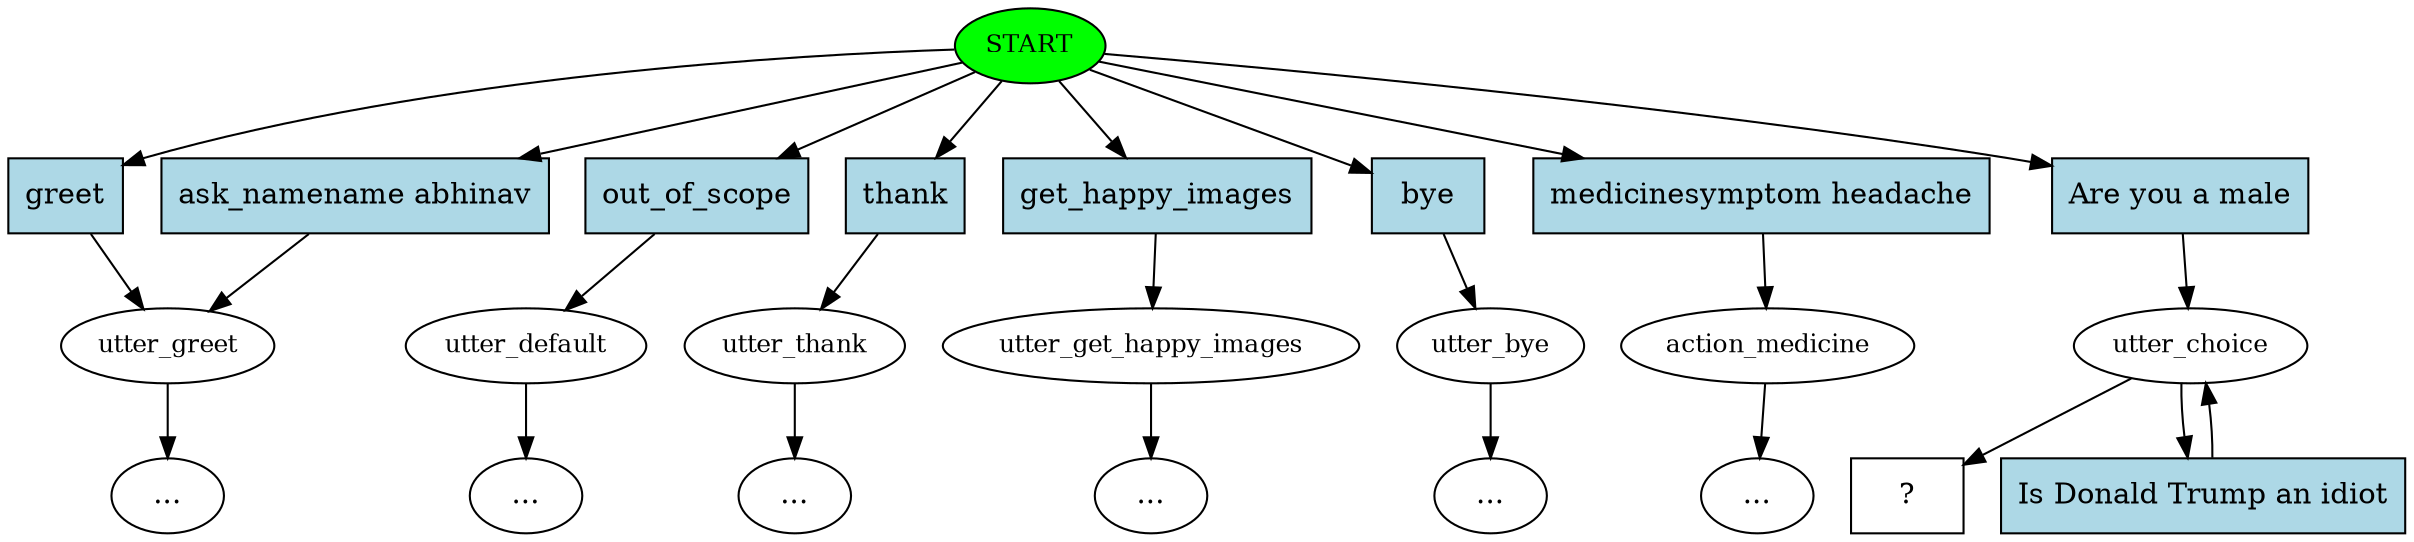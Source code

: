 digraph  {
0 [fontsize=12, fillcolor=green, label=START, style=filled, class="start active"];
1 [fontsize=12, label=utter_greet, class=""];
2 [fontsize=12, label=utter_default, class=""];
4 [fontsize=12, label=utter_thank, class=""];
5 [fontsize=12, label=utter_get_happy_images, class=""];
7 [fontsize=12, label=utter_bye, class=""];
8 [fontsize=12, label=action_medicine, class=""];
11 [fontsize=12, label=utter_choice, class=active];
14 [shape=rect, label="  ?  ", class="intent dashed active"];
15 [shape=rect, fillcolor=lightblue, label=greet, style=filled, class=intent];
16 [shape=rect, fillcolor=lightblue, label="ask_namename abhinav", style=filled, class=intent];
17 [shape=rect, fillcolor=lightblue, label=out_of_scope, style=filled, class=intent];
18 [shape=rect, fillcolor=lightblue, label=thank, style=filled, class=intent];
19 [shape=rect, fillcolor=lightblue, label=get_happy_images, style=filled, class=intent];
20 [shape=rect, fillcolor=lightblue, label=bye, style=filled, class=intent];
21 [shape=rect, fillcolor=lightblue, label="medicinesymptom headache", style=filled, class=intent];
22 [shape=rect, fillcolor=lightblue, label="Are you a male", style=filled, class="intent active"];
23 [shape=rect, fillcolor=lightblue, label="Is Donald Trump an idiot", style=filled, class="intent active"];
"-12" [label="...", class=ellipsis];
"-10" [label="...", class=ellipsis];
"-9" [label="...", class=ellipsis];
"-7" [label="...", class=ellipsis];
"-6" [label="...", class=ellipsis];
"-5" [label="...", class=ellipsis];
0 -> 15  [key=0, class=""];
0 -> 16  [key=0, class=""];
0 -> 17  [key=0, class=""];
0 -> 18  [key=0, class=""];
0 -> 19  [key=0, class=""];
0 -> 20  [key=0, class=""];
0 -> 21  [key=0, class=""];
0 -> 22  [key=0, class=active];
1 -> "-12"  [key=NONE, label="", class=""];
2 -> "-5"  [key=NONE, label="", class=""];
4 -> "-6"  [key=NONE, label="", class=""];
5 -> "-7"  [key=NONE, label="", class=""];
7 -> "-9"  [key=NONE, label="", class=""];
8 -> "-10"  [key=NONE, label="", class=""];
11 -> 14  [key=NONE, label="", class=active];
11 -> 23  [key=0, class=active];
15 -> 1  [key=0, class=""];
16 -> 1  [key=0, class=""];
17 -> 2  [key=0, class=""];
18 -> 4  [key=0, class=""];
19 -> 5  [key=0, class=""];
20 -> 7  [key=0, class=""];
21 -> 8  [key=0, class=""];
22 -> 11  [key=0, class=active];
23 -> 11  [key=0, class=active];
}

